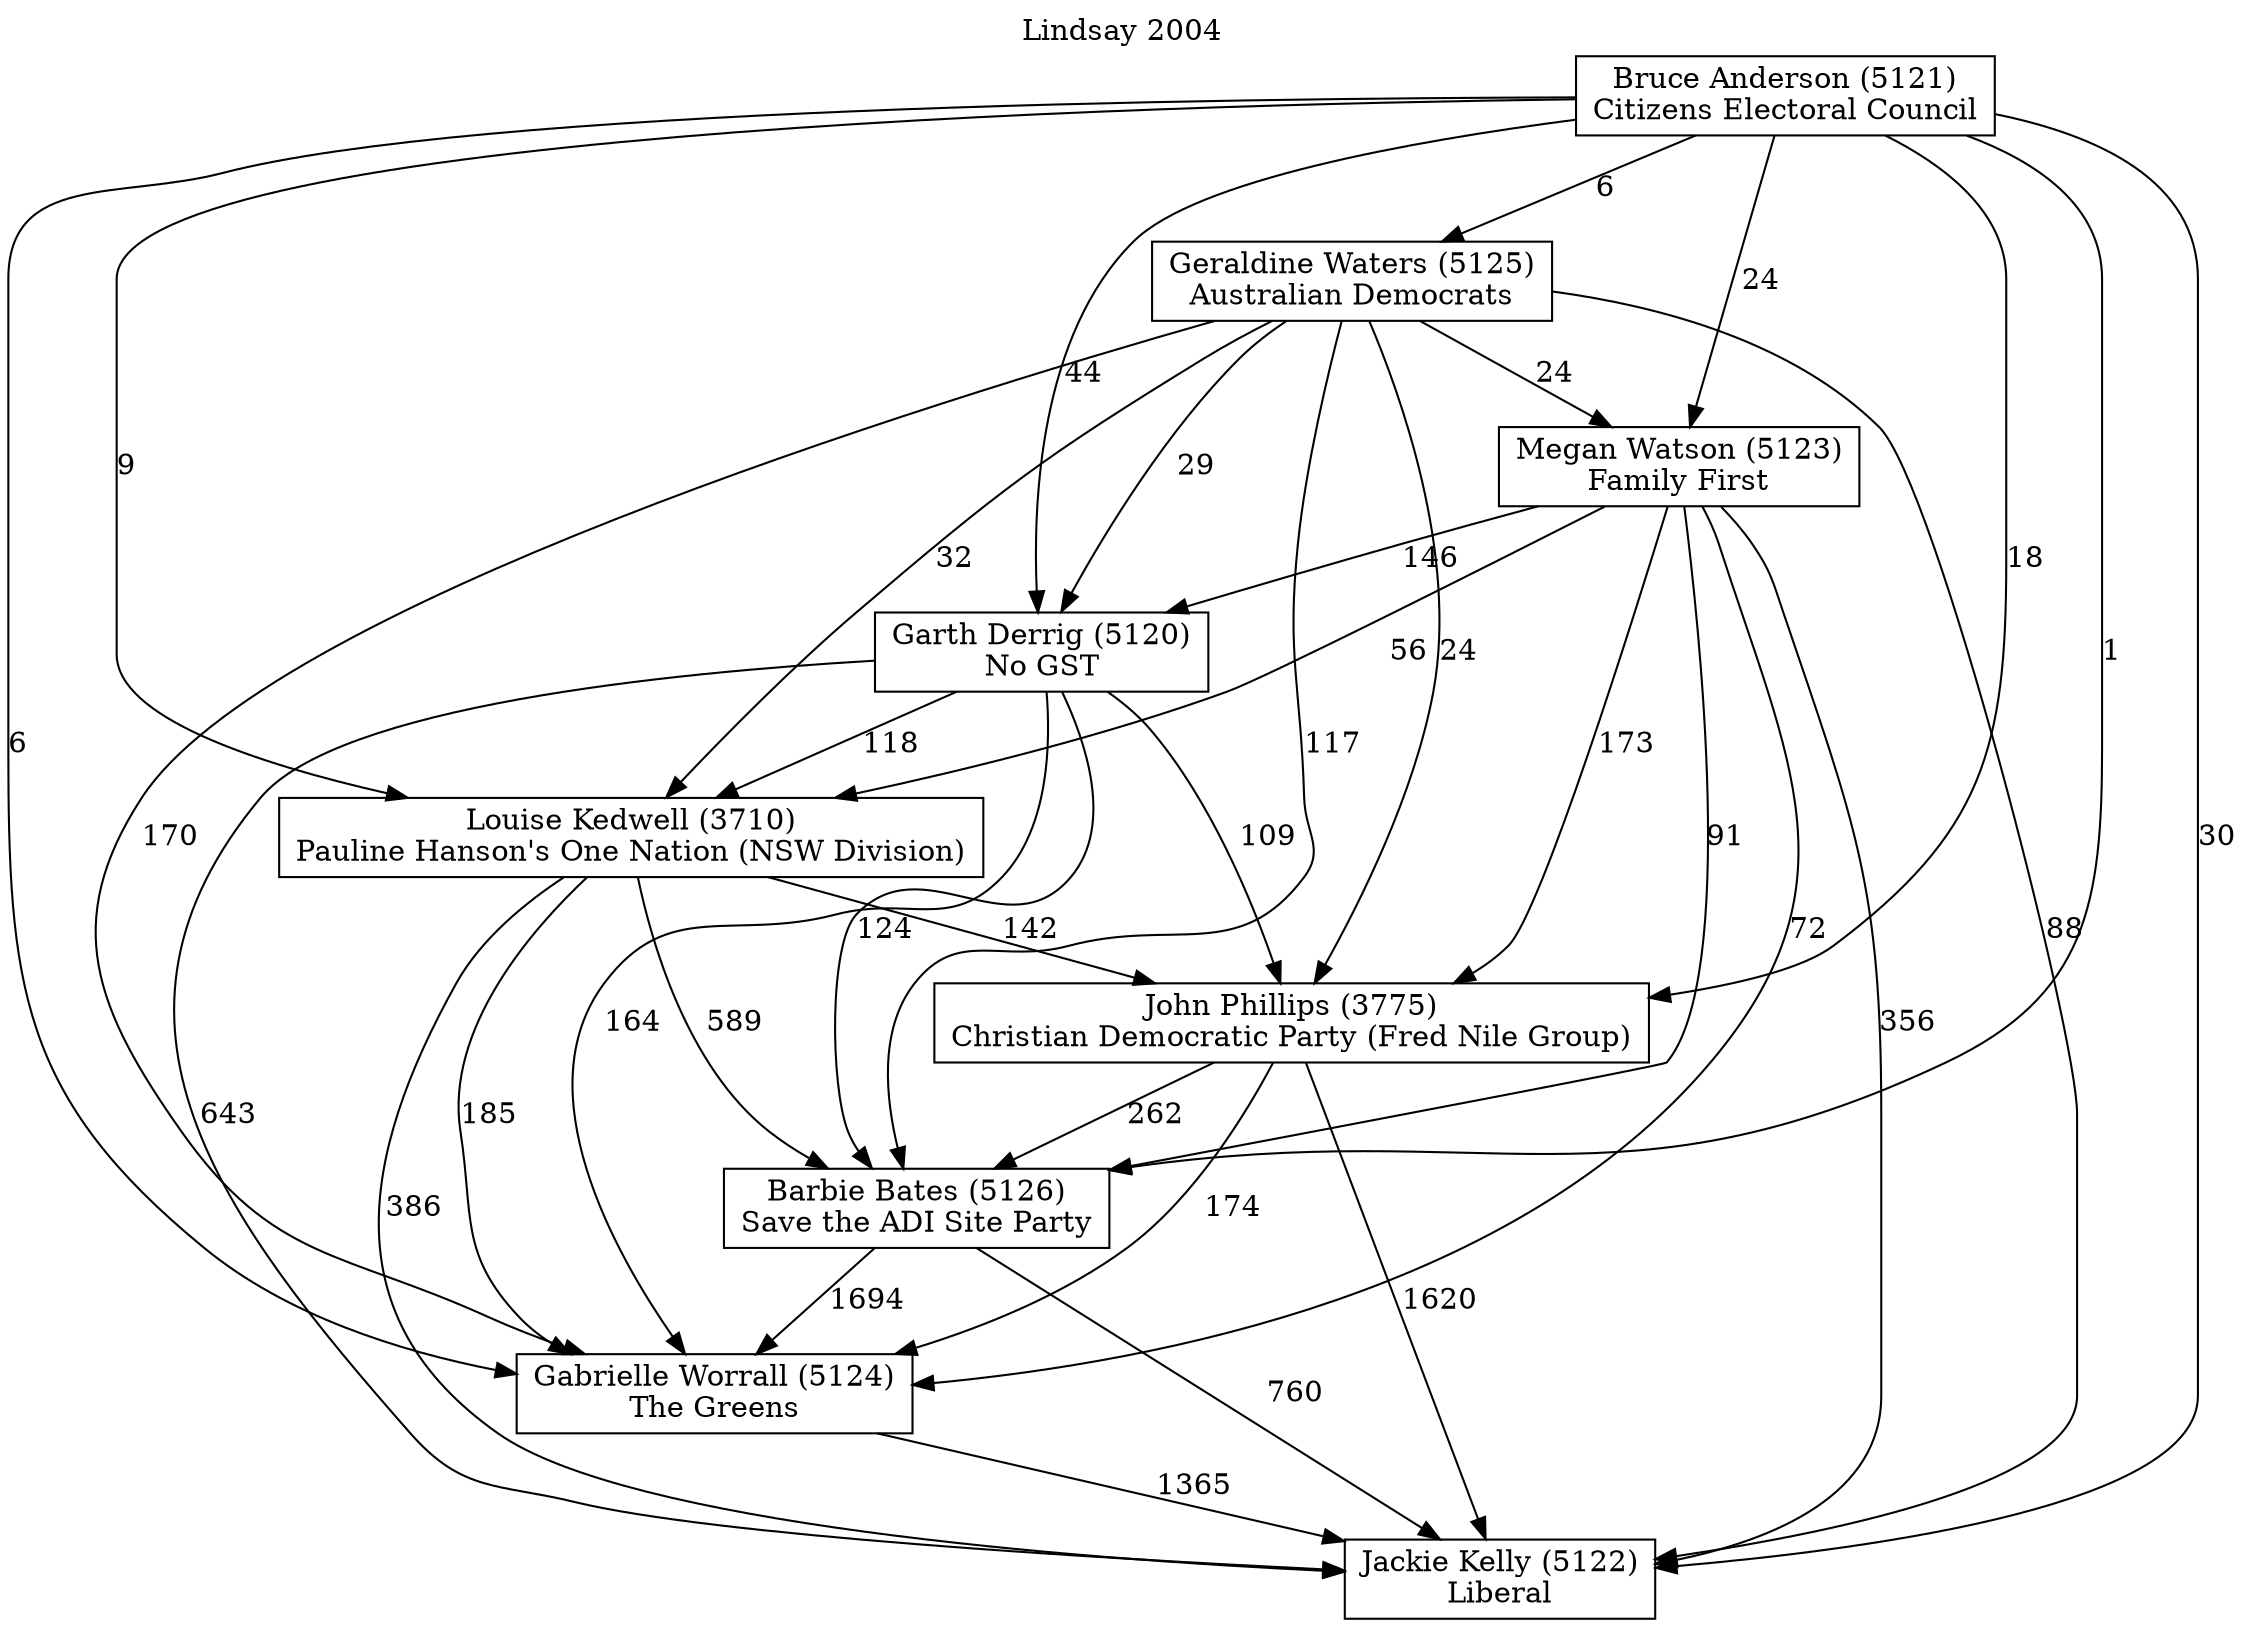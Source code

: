 // House preference flow
digraph "Jackie Kelly (5122)_Lindsay_2004" {
	graph [label="Lindsay 2004" labelloc=t mclimit=2]
	node [shape=box]
	"Jackie Kelly (5122)" [label="Jackie Kelly (5122)
Liberal"]
	"Gabrielle Worrall (5124)" [label="Gabrielle Worrall (5124)
The Greens"]
	"Barbie Bates (5126)" [label="Barbie Bates (5126)
Save the ADI Site Party"]
	"John Phillips (3775)" [label="John Phillips (3775)
Christian Democratic Party (Fred Nile Group)"]
	"Louise Kedwell (3710)" [label="Louise Kedwell (3710)
Pauline Hanson's One Nation (NSW Division)"]
	"Garth Derrig (5120)" [label="Garth Derrig (5120)
No GST"]
	"Megan Watson (5123)" [label="Megan Watson (5123)
Family First"]
	"Geraldine Waters (5125)" [label="Geraldine Waters (5125)
Australian Democrats"]
	"Bruce Anderson (5121)" [label="Bruce Anderson (5121)
Citizens Electoral Council"]
	"Gabrielle Worrall (5124)" -> "Jackie Kelly (5122)" [label=1365]
	"Barbie Bates (5126)" -> "Gabrielle Worrall (5124)" [label=1694]
	"John Phillips (3775)" -> "Barbie Bates (5126)" [label=262]
	"Louise Kedwell (3710)" -> "John Phillips (3775)" [label=142]
	"Garth Derrig (5120)" -> "Louise Kedwell (3710)" [label=118]
	"Megan Watson (5123)" -> "Garth Derrig (5120)" [label=146]
	"Geraldine Waters (5125)" -> "Megan Watson (5123)" [label=24]
	"Bruce Anderson (5121)" -> "Geraldine Waters (5125)" [label=6]
	"Barbie Bates (5126)" -> "Jackie Kelly (5122)" [label=760]
	"John Phillips (3775)" -> "Jackie Kelly (5122)" [label=1620]
	"Louise Kedwell (3710)" -> "Jackie Kelly (5122)" [label=386]
	"Garth Derrig (5120)" -> "Jackie Kelly (5122)" [label=643]
	"Megan Watson (5123)" -> "Jackie Kelly (5122)" [label=356]
	"Geraldine Waters (5125)" -> "Jackie Kelly (5122)" [label=88]
	"Bruce Anderson (5121)" -> "Jackie Kelly (5122)" [label=30]
	"Bruce Anderson (5121)" -> "Megan Watson (5123)" [label=24]
	"Geraldine Waters (5125)" -> "Garth Derrig (5120)" [label=29]
	"Bruce Anderson (5121)" -> "Garth Derrig (5120)" [label=44]
	"Megan Watson (5123)" -> "Louise Kedwell (3710)" [label=56]
	"Geraldine Waters (5125)" -> "Louise Kedwell (3710)" [label=32]
	"Bruce Anderson (5121)" -> "Louise Kedwell (3710)" [label=9]
	"Garth Derrig (5120)" -> "John Phillips (3775)" [label=109]
	"Megan Watson (5123)" -> "John Phillips (3775)" [label=173]
	"Geraldine Waters (5125)" -> "John Phillips (3775)" [label=24]
	"Bruce Anderson (5121)" -> "John Phillips (3775)" [label=18]
	"Louise Kedwell (3710)" -> "Barbie Bates (5126)" [label=589]
	"Garth Derrig (5120)" -> "Barbie Bates (5126)" [label=124]
	"Megan Watson (5123)" -> "Barbie Bates (5126)" [label=91]
	"Geraldine Waters (5125)" -> "Barbie Bates (5126)" [label=117]
	"Bruce Anderson (5121)" -> "Barbie Bates (5126)" [label=1]
	"John Phillips (3775)" -> "Gabrielle Worrall (5124)" [label=174]
	"Louise Kedwell (3710)" -> "Gabrielle Worrall (5124)" [label=185]
	"Garth Derrig (5120)" -> "Gabrielle Worrall (5124)" [label=164]
	"Megan Watson (5123)" -> "Gabrielle Worrall (5124)" [label=72]
	"Geraldine Waters (5125)" -> "Gabrielle Worrall (5124)" [label=170]
	"Bruce Anderson (5121)" -> "Gabrielle Worrall (5124)" [label=6]
}
